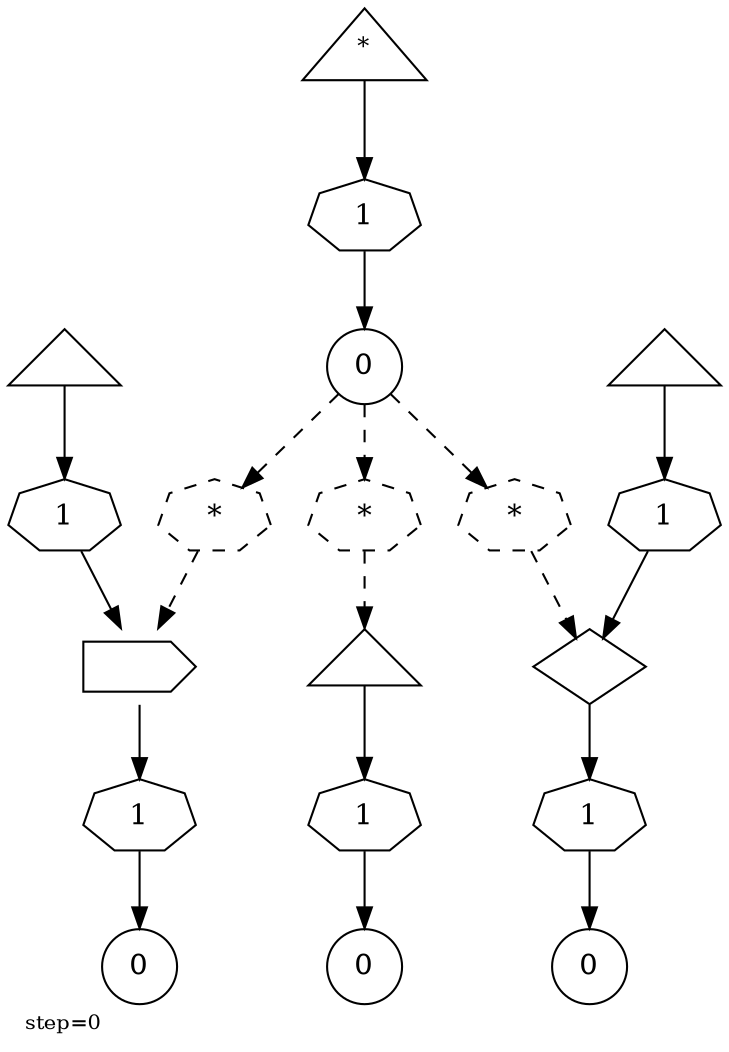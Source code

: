 digraph {
  graph  [labelloc=bottom,labeljust=left,fontsize="10",label="step=0"];
  "5000" [shape=triangle,peripheries="1",label="",labelfontcolor=black,color=black];
  "5001" [shape=triangle,peripheries="1",label=<<SUP>*</SUP>>,labelfontcolor=black,color=black];
  "5002" [shape=circle,peripheries="1",label=<0>,labelfontcolor=black,color=black];
  "5004" [shape=circle,peripheries="1",label=<0>,labelfontcolor=black,color=black];
  "5007" [shape=cds,peripheries="1",label="",labelfontcolor=black,color=black];
  "5008" [shape=circle,peripheries="1",label=<0>,labelfontcolor=black,color=black];
  "5011" [shape=diamond,peripheries="1",label="",labelfontcolor=black,color=black];
  "5012" [shape=circle,peripheries="1",label=<0>,labelfontcolor=black,color=black];
  "5015" [shape=triangle,peripheries="1",label="",labelfontcolor=black,color=black];
  "5017" [shape=triangle,peripheries="1",label="",labelfontcolor=black,color=black];
  "5003" [label=<1>,peripheries="1",color=black,shape=septagon];
  "5001" -> "5003" [color=black];
  "5003" -> "5002" [color=black];
  "5005" [label=<1>,peripheries="1",color=black,shape=septagon];
  "5000" -> "5005" [color=black];
  "5005" -> "5004" [color=black];
  "5009" [label=<1>,peripheries="1",color=black,shape=septagon];
  "5007" -> "5009" [color=black];
  "5009" -> "5008" [color=black];
  "5013" [label=<1>,peripheries="1",color=black,shape=septagon];
  "5011" -> "5013" [color=black];
  "5013" -> "5012" [color=black];
  "5016" [label=<1>,peripheries="1",color=black,shape=septagon];
  "5015" -> "5016" [color=black];
  "5016" -> "5011" [color=black];
  "5018" [label=<1>,peripheries="1",color=black,shape=septagon];
  "5017" -> "5018" [color=black];
  "5018" -> "5007" [color=black];
  "5006" [label=<*>,peripheries="1",color=black,style=dashed,shape=septagon];
  "5002" -> "5006" [style=dashed,color=black];
  "5006" -> "5000" [style=dashed,color=black];
  "5010" [label=<*>,peripheries="1",color=black,style=dashed,shape=septagon];
  "5002" -> "5010" [style=dashed,color=black];
  "5010" -> "5007" [style=dashed,color=black];
  "5014" [label=<*>,peripheries="1",color=black,style=dashed,shape=septagon];
  "5002" -> "5014" [style=dashed,color=black];
  "5014" -> "5011" [style=dashed,color=black];
}